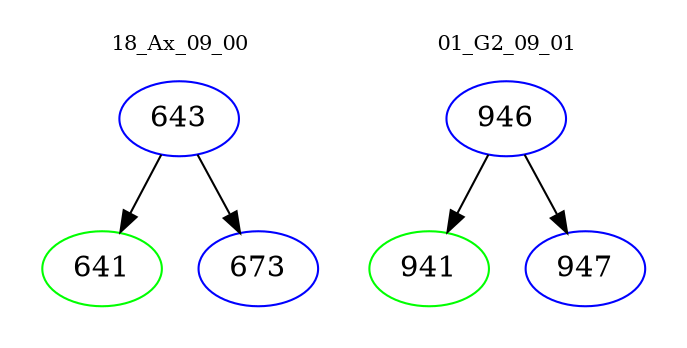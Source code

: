digraph{
subgraph cluster_0 {
color = white
label = "18_Ax_09_00";
fontsize=10;
T0_643 [label="643", color="blue"]
T0_643 -> T0_641 [color="black"]
T0_641 [label="641", color="green"]
T0_643 -> T0_673 [color="black"]
T0_673 [label="673", color="blue"]
}
subgraph cluster_1 {
color = white
label = "01_G2_09_01";
fontsize=10;
T1_946 [label="946", color="blue"]
T1_946 -> T1_941 [color="black"]
T1_941 [label="941", color="green"]
T1_946 -> T1_947 [color="black"]
T1_947 [label="947", color="blue"]
}
}
